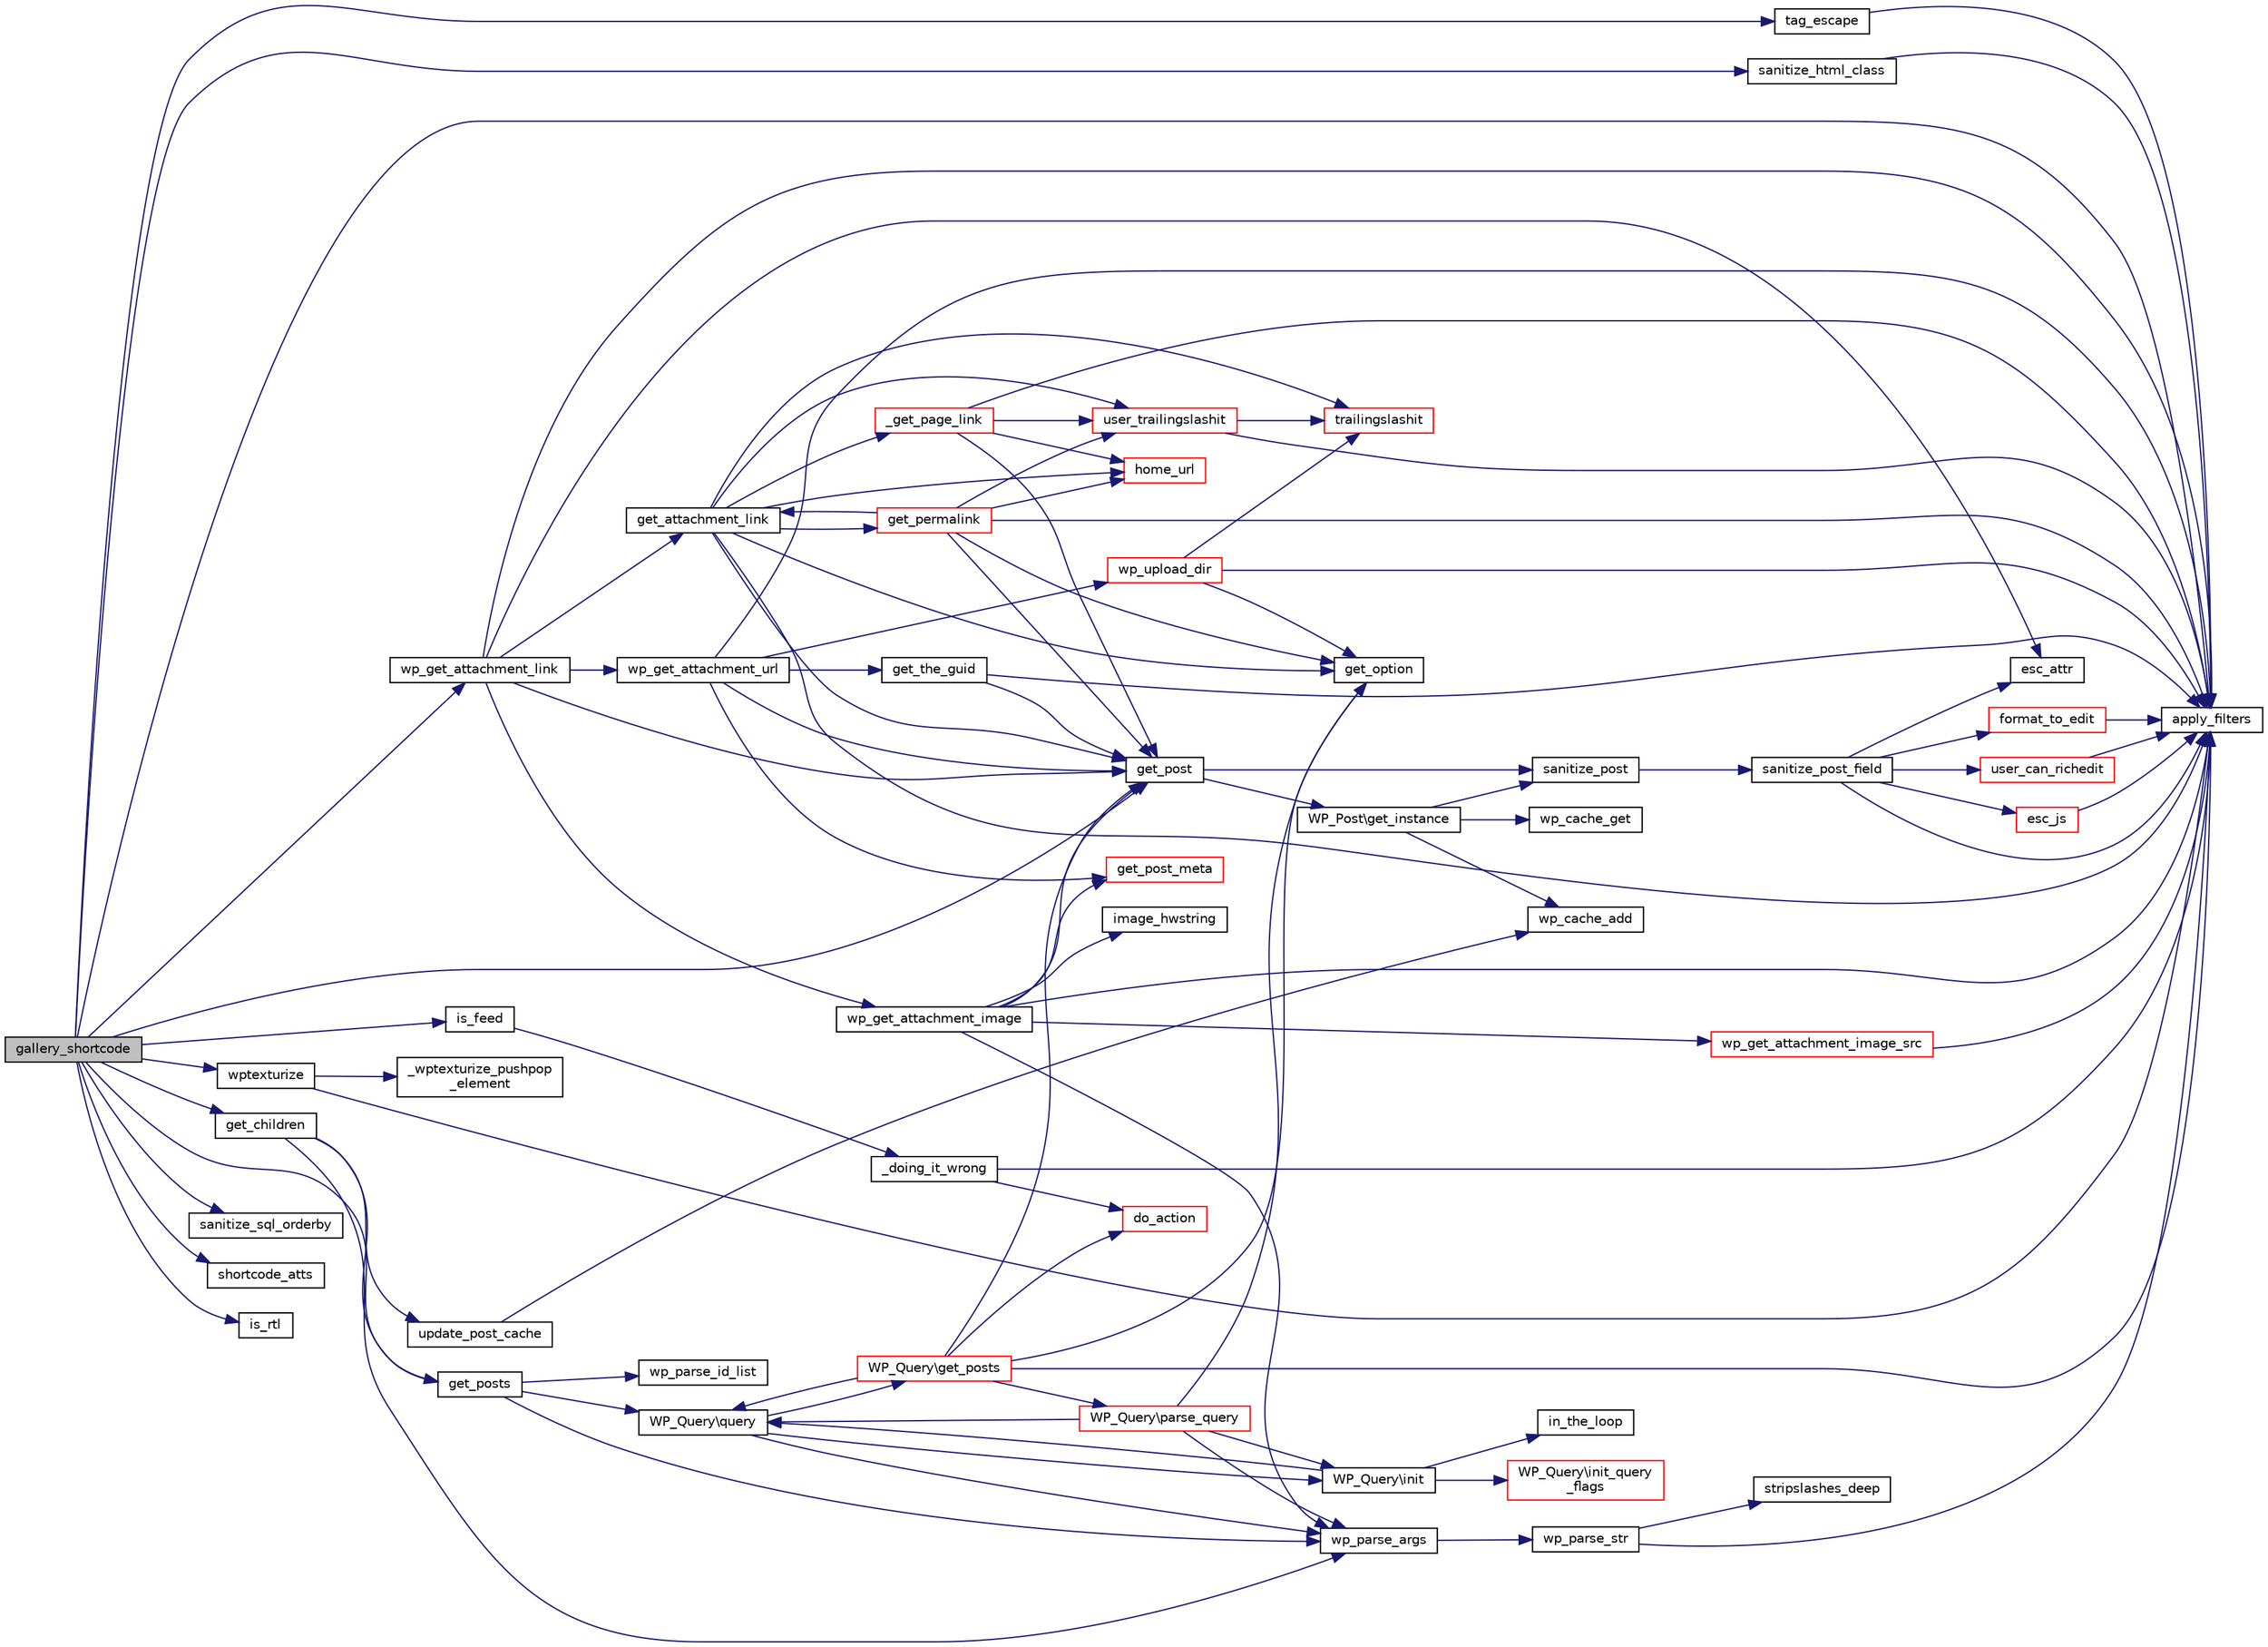 digraph "gallery_shortcode"
{
  edge [fontname="Helvetica",fontsize="10",labelfontname="Helvetica",labelfontsize="10"];
  node [fontname="Helvetica",fontsize="10",shape=record];
  rankdir="LR";
  Node1 [label="gallery_shortcode",height=0.2,width=0.4,color="black", fillcolor="grey75", style="filled", fontcolor="black"];
  Node1 -> Node2 [color="midnightblue",fontsize="10",style="solid",fontname="Helvetica"];
  Node2 [label="get_post",height=0.2,width=0.4,color="black", fillcolor="white", style="filled",URL="$wp-includes_2post_8php.html#a39e30b5bbefa3b21d828591673150b89"];
  Node2 -> Node3 [color="midnightblue",fontsize="10",style="solid",fontname="Helvetica"];
  Node3 [label="sanitize_post",height=0.2,width=0.4,color="black", fillcolor="white", style="filled",URL="$wp-includes_2post_8php.html#a8eebee8e7e751c84f75b5d4da365438c"];
  Node3 -> Node4 [color="midnightblue",fontsize="10",style="solid",fontname="Helvetica"];
  Node4 [label="sanitize_post_field",height=0.2,width=0.4,color="black", fillcolor="white", style="filled",URL="$wp-includes_2post_8php.html#addfb1c1acdc2e6b318105d1ebb537ce8"];
  Node4 -> Node5 [color="midnightblue",fontsize="10",style="solid",fontname="Helvetica"];
  Node5 [label="apply_filters",height=0.2,width=0.4,color="black", fillcolor="white", style="filled",URL="$load-scripts_8php.html#a54639394aa645a2277ea41f3cbd23247"];
  Node4 -> Node6 [color="midnightblue",fontsize="10",style="solid",fontname="Helvetica"];
  Node6 [label="format_to_edit",height=0.2,width=0.4,color="red", fillcolor="white", style="filled",URL="$formatting_8php.html#ab9c822878e20c6d12f6676e419164c10"];
  Node6 -> Node5 [color="midnightblue",fontsize="10",style="solid",fontname="Helvetica"];
  Node4 -> Node7 [color="midnightblue",fontsize="10",style="solid",fontname="Helvetica"];
  Node7 [label="user_can_richedit",height=0.2,width=0.4,color="red", fillcolor="white", style="filled",URL="$general-template_8php.html#abc7e66f079ed375f85bb40888057a3b1"];
  Node7 -> Node5 [color="midnightblue",fontsize="10",style="solid",fontname="Helvetica"];
  Node4 -> Node8 [color="midnightblue",fontsize="10",style="solid",fontname="Helvetica"];
  Node8 [label="esc_attr",height=0.2,width=0.4,color="black", fillcolor="white", style="filled",URL="$load-scripts_8php.html#a0cf0f358a47f49ebdba78be2ed10a41c"];
  Node4 -> Node9 [color="midnightblue",fontsize="10",style="solid",fontname="Helvetica"];
  Node9 [label="esc_js",height=0.2,width=0.4,color="red", fillcolor="white", style="filled",URL="$formatting_8php.html#a0fe22f477c9eafcf9d3805461f249393"];
  Node9 -> Node5 [color="midnightblue",fontsize="10",style="solid",fontname="Helvetica"];
  Node2 -> Node10 [color="midnightblue",fontsize="10",style="solid",fontname="Helvetica"];
  Node10 [label="WP_Post\\get_instance",height=0.2,width=0.4,color="black", fillcolor="white", style="filled",URL="$class_w_p___post.html#aaa48c3381efbd06826faee0b4cd5ba36"];
  Node10 -> Node11 [color="midnightblue",fontsize="10",style="solid",fontname="Helvetica"];
  Node11 [label="wp_cache_get",height=0.2,width=0.4,color="black", fillcolor="white", style="filled",URL="$cache_8php.html#a52d28494b9cb573cc6e70fb1443bc0d9"];
  Node10 -> Node3 [color="midnightblue",fontsize="10",style="solid",fontname="Helvetica"];
  Node10 -> Node12 [color="midnightblue",fontsize="10",style="solid",fontname="Helvetica"];
  Node12 [label="wp_cache_add",height=0.2,width=0.4,color="black", fillcolor="white", style="filled",URL="$cache_8php.html#ac8a445bf911474acff976c696058ec1a"];
  Node1 -> Node5 [color="midnightblue",fontsize="10",style="solid",fontname="Helvetica"];
  Node1 -> Node13 [color="midnightblue",fontsize="10",style="solid",fontname="Helvetica"];
  Node13 [label="sanitize_sql_orderby",height=0.2,width=0.4,color="black", fillcolor="white", style="filled",URL="$formatting_8php.html#a3e004bf10e91486b690205746557a936"];
  Node1 -> Node14 [color="midnightblue",fontsize="10",style="solid",fontname="Helvetica"];
  Node14 [label="shortcode_atts",height=0.2,width=0.4,color="black", fillcolor="white", style="filled",URL="$shortcodes_8php.html#ae5e2071560d2b1e72cb0dfbfa216c55f"];
  Node1 -> Node15 [color="midnightblue",fontsize="10",style="solid",fontname="Helvetica"];
  Node15 [label="get_posts",height=0.2,width=0.4,color="black", fillcolor="white", style="filled",URL="$wp-includes_2post_8php.html#a3ece4f854d9d095786e99ec6eaff50fc"];
  Node15 -> Node16 [color="midnightblue",fontsize="10",style="solid",fontname="Helvetica"];
  Node16 [label="wp_parse_args",height=0.2,width=0.4,color="black", fillcolor="white", style="filled",URL="$wp-includes_2functions_8php.html#aa3f6fdf5e7702fdd93e84301ea7987aa"];
  Node16 -> Node17 [color="midnightblue",fontsize="10",style="solid",fontname="Helvetica"];
  Node17 [label="wp_parse_str",height=0.2,width=0.4,color="black", fillcolor="white", style="filled",URL="$formatting_8php.html#a17647ed96ed8c87e16b1af5b63fb2cb8"];
  Node17 -> Node18 [color="midnightblue",fontsize="10",style="solid",fontname="Helvetica"];
  Node18 [label="stripslashes_deep",height=0.2,width=0.4,color="black", fillcolor="white", style="filled",URL="$formatting_8php.html#a3b974f63529424e457b55f009a795461"];
  Node17 -> Node5 [color="midnightblue",fontsize="10",style="solid",fontname="Helvetica"];
  Node15 -> Node19 [color="midnightblue",fontsize="10",style="solid",fontname="Helvetica"];
  Node19 [label="wp_parse_id_list",height=0.2,width=0.4,color="black", fillcolor="white", style="filled",URL="$wp-includes_2functions_8php.html#a3f57270fd0a595752ee3af106b73f70e"];
  Node15 -> Node20 [color="midnightblue",fontsize="10",style="solid",fontname="Helvetica"];
  Node20 [label="WP_Query\\query",height=0.2,width=0.4,color="black", fillcolor="white", style="filled",URL="$class_w_p___query.html#ac9fddec3f6bd1db128887a1b211d90f0"];
  Node20 -> Node21 [color="midnightblue",fontsize="10",style="solid",fontname="Helvetica"];
  Node21 [label="WP_Query\\init",height=0.2,width=0.4,color="black", fillcolor="white", style="filled",URL="$class_w_p___query.html#a4be4055f3361d4800e16bc2e2e38cda6"];
  Node21 -> Node20 [color="midnightblue",fontsize="10",style="solid",fontname="Helvetica"];
  Node21 -> Node22 [color="midnightblue",fontsize="10",style="solid",fontname="Helvetica"];
  Node22 [label="in_the_loop",height=0.2,width=0.4,color="black", fillcolor="white", style="filled",URL="$query_8php.html#afb1cbf68d19191df46f872316d38a2d0"];
  Node21 -> Node23 [color="midnightblue",fontsize="10",style="solid",fontname="Helvetica"];
  Node23 [label="WP_Query\\init_query\l_flags",height=0.2,width=0.4,color="red", fillcolor="white", style="filled",URL="$class_w_p___query.html#ab99777f0cdba16a13cf72441f3ace44e"];
  Node20 -> Node16 [color="midnightblue",fontsize="10",style="solid",fontname="Helvetica"];
  Node20 -> Node24 [color="midnightblue",fontsize="10",style="solid",fontname="Helvetica"];
  Node24 [label="WP_Query\\get_posts",height=0.2,width=0.4,color="red", fillcolor="white", style="filled",URL="$class_w_p___query.html#a6ebe3cfaf233a9ee05b50366b31deb3b"];
  Node24 -> Node25 [color="midnightblue",fontsize="10",style="solid",fontname="Helvetica"];
  Node25 [label="WP_Query\\parse_query",height=0.2,width=0.4,color="red", fillcolor="white", style="filled",URL="$class_w_p___query.html#a25312fea9d29325ec29fdbfdaa843e7f"];
  Node25 -> Node21 [color="midnightblue",fontsize="10",style="solid",fontname="Helvetica"];
  Node25 -> Node20 [color="midnightblue",fontsize="10",style="solid",fontname="Helvetica"];
  Node25 -> Node16 [color="midnightblue",fontsize="10",style="solid",fontname="Helvetica"];
  Node25 -> Node26 [color="midnightblue",fontsize="10",style="solid",fontname="Helvetica"];
  Node26 [label="get_option",height=0.2,width=0.4,color="black", fillcolor="white", style="filled",URL="$load-scripts_8php.html#aaf1220eff85fdd291725eabf743b2ed3"];
  Node24 -> Node26 [color="midnightblue",fontsize="10",style="solid",fontname="Helvetica"];
  Node24 -> Node20 [color="midnightblue",fontsize="10",style="solid",fontname="Helvetica"];
  Node24 -> Node2 [color="midnightblue",fontsize="10",style="solid",fontname="Helvetica"];
  Node24 -> Node27 [color="midnightblue",fontsize="10",style="solid",fontname="Helvetica"];
  Node27 [label="do_action",height=0.2,width=0.4,color="red", fillcolor="white", style="filled",URL="$wp-includes_2plugin_8php.html#aed75045b0b4572e55462b37b063a77cc"];
  Node24 -> Node5 [color="midnightblue",fontsize="10",style="solid",fontname="Helvetica"];
  Node1 -> Node28 [color="midnightblue",fontsize="10",style="solid",fontname="Helvetica"];
  Node28 [label="get_children",height=0.2,width=0.4,color="black", fillcolor="white", style="filled",URL="$wp-includes_2post_8php.html#aca886d1dfaeca8e018a21bb845ac8e2c"];
  Node28 -> Node16 [color="midnightblue",fontsize="10",style="solid",fontname="Helvetica"];
  Node28 -> Node15 [color="midnightblue",fontsize="10",style="solid",fontname="Helvetica"];
  Node28 -> Node29 [color="midnightblue",fontsize="10",style="solid",fontname="Helvetica"];
  Node29 [label="update_post_cache",height=0.2,width=0.4,color="black", fillcolor="white", style="filled",URL="$wp-includes_2post_8php.html#af1d5a6c2384f01b61f3d8579d147f818"];
  Node29 -> Node12 [color="midnightblue",fontsize="10",style="solid",fontname="Helvetica"];
  Node1 -> Node30 [color="midnightblue",fontsize="10",style="solid",fontname="Helvetica"];
  Node30 [label="is_feed",height=0.2,width=0.4,color="black", fillcolor="white", style="filled",URL="$query_8php.html#a773ca26a046b5b52939186ccdab77270"];
  Node30 -> Node31 [color="midnightblue",fontsize="10",style="solid",fontname="Helvetica"];
  Node31 [label="_doing_it_wrong",height=0.2,width=0.4,color="black", fillcolor="white", style="filled",URL="$wp-includes_2functions_8php.html#a049c0406648c2a00fce310c517b09cbb"];
  Node31 -> Node27 [color="midnightblue",fontsize="10",style="solid",fontname="Helvetica"];
  Node31 -> Node5 [color="midnightblue",fontsize="10",style="solid",fontname="Helvetica"];
  Node1 -> Node32 [color="midnightblue",fontsize="10",style="solid",fontname="Helvetica"];
  Node32 [label="wp_get_attachment_link",height=0.2,width=0.4,color="black", fillcolor="white", style="filled",URL="$post-template_8php.html#aad2234d9075f2bf00d5b79ca3dc8535d"];
  Node32 -> Node2 [color="midnightblue",fontsize="10",style="solid",fontname="Helvetica"];
  Node32 -> Node33 [color="midnightblue",fontsize="10",style="solid",fontname="Helvetica"];
  Node33 [label="wp_get_attachment_url",height=0.2,width=0.4,color="black", fillcolor="white", style="filled",URL="$wp-includes_2post_8php.html#a4178b3d59d8ab3a058de6e24fa056697"];
  Node33 -> Node2 [color="midnightblue",fontsize="10",style="solid",fontname="Helvetica"];
  Node33 -> Node34 [color="midnightblue",fontsize="10",style="solid",fontname="Helvetica"];
  Node34 [label="get_post_meta",height=0.2,width=0.4,color="red", fillcolor="white", style="filled",URL="$wp-includes_2post_8php.html#a5ac8d9eefeeb2ac8b45650a335971b81"];
  Node33 -> Node35 [color="midnightblue",fontsize="10",style="solid",fontname="Helvetica"];
  Node35 [label="wp_upload_dir",height=0.2,width=0.4,color="red", fillcolor="white", style="filled",URL="$wp-includes_2functions_8php.html#a56ac642deeb8d6695877aade6e77ee62"];
  Node35 -> Node26 [color="midnightblue",fontsize="10",style="solid",fontname="Helvetica"];
  Node35 -> Node36 [color="midnightblue",fontsize="10",style="solid",fontname="Helvetica"];
  Node36 [label="trailingslashit",height=0.2,width=0.4,color="red", fillcolor="white", style="filled",URL="$formatting_8php.html#a996c0584f3d97040938ef0073352c114"];
  Node35 -> Node5 [color="midnightblue",fontsize="10",style="solid",fontname="Helvetica"];
  Node33 -> Node37 [color="midnightblue",fontsize="10",style="solid",fontname="Helvetica"];
  Node37 [label="get_the_guid",height=0.2,width=0.4,color="black", fillcolor="white", style="filled",URL="$post-template_8php.html#a6dc65f3476352b437d3c16d821d3df12"];
  Node37 -> Node2 [color="midnightblue",fontsize="10",style="solid",fontname="Helvetica"];
  Node37 -> Node5 [color="midnightblue",fontsize="10",style="solid",fontname="Helvetica"];
  Node33 -> Node5 [color="midnightblue",fontsize="10",style="solid",fontname="Helvetica"];
  Node32 -> Node38 [color="midnightblue",fontsize="10",style="solid",fontname="Helvetica"];
  Node38 [label="get_attachment_link",height=0.2,width=0.4,color="black", fillcolor="white", style="filled",URL="$link-template_8php.html#a5338c142d6cf827c81bbc8a12d73224c"];
  Node38 -> Node2 [color="midnightblue",fontsize="10",style="solid",fontname="Helvetica"];
  Node38 -> Node39 [color="midnightblue",fontsize="10",style="solid",fontname="Helvetica"];
  Node39 [label="_get_page_link",height=0.2,width=0.4,color="red", fillcolor="white", style="filled",URL="$link-template_8php.html#aa976f76e91216ba956542ed5b0378d53"];
  Node39 -> Node2 [color="midnightblue",fontsize="10",style="solid",fontname="Helvetica"];
  Node39 -> Node40 [color="midnightblue",fontsize="10",style="solid",fontname="Helvetica"];
  Node40 [label="home_url",height=0.2,width=0.4,color="red", fillcolor="white", style="filled",URL="$link-template_8php.html#a85adfe3cfd69ffdcb17d9960fe9ed830"];
  Node39 -> Node41 [color="midnightblue",fontsize="10",style="solid",fontname="Helvetica"];
  Node41 [label="user_trailingslashit",height=0.2,width=0.4,color="red", fillcolor="white", style="filled",URL="$link-template_8php.html#a359dce6823e3066591e8381e82dbade1"];
  Node41 -> Node36 [color="midnightblue",fontsize="10",style="solid",fontname="Helvetica"];
  Node41 -> Node5 [color="midnightblue",fontsize="10",style="solid",fontname="Helvetica"];
  Node39 -> Node5 [color="midnightblue",fontsize="10",style="solid",fontname="Helvetica"];
  Node38 -> Node42 [color="midnightblue",fontsize="10",style="solid",fontname="Helvetica"];
  Node42 [label="get_permalink",height=0.2,width=0.4,color="red", fillcolor="white", style="filled",URL="$link-template_8php.html#a79b798d609e7c891cee471adea3a2376"];
  Node42 -> Node2 [color="midnightblue",fontsize="10",style="solid",fontname="Helvetica"];
  Node42 -> Node38 [color="midnightblue",fontsize="10",style="solid",fontname="Helvetica"];
  Node42 -> Node26 [color="midnightblue",fontsize="10",style="solid",fontname="Helvetica"];
  Node42 -> Node5 [color="midnightblue",fontsize="10",style="solid",fontname="Helvetica"];
  Node42 -> Node40 [color="midnightblue",fontsize="10",style="solid",fontname="Helvetica"];
  Node42 -> Node41 [color="midnightblue",fontsize="10",style="solid",fontname="Helvetica"];
  Node38 -> Node26 [color="midnightblue",fontsize="10",style="solid",fontname="Helvetica"];
  Node38 -> Node41 [color="midnightblue",fontsize="10",style="solid",fontname="Helvetica"];
  Node38 -> Node36 [color="midnightblue",fontsize="10",style="solid",fontname="Helvetica"];
  Node38 -> Node40 [color="midnightblue",fontsize="10",style="solid",fontname="Helvetica"];
  Node38 -> Node5 [color="midnightblue",fontsize="10",style="solid",fontname="Helvetica"];
  Node32 -> Node8 [color="midnightblue",fontsize="10",style="solid",fontname="Helvetica"];
  Node32 -> Node43 [color="midnightblue",fontsize="10",style="solid",fontname="Helvetica"];
  Node43 [label="wp_get_attachment_image",height=0.2,width=0.4,color="black", fillcolor="white", style="filled",URL="$wp-includes_2media_8php.html#a57bf956f73e9b1ed18235515b34b0028"];
  Node43 -> Node44 [color="midnightblue",fontsize="10",style="solid",fontname="Helvetica"];
  Node44 [label="wp_get_attachment_image_src",height=0.2,width=0.4,color="red", fillcolor="white", style="filled",URL="$wp-includes_2media_8php.html#a389c8d47be58ba8d0fc2e04a9144e20b"];
  Node44 -> Node5 [color="midnightblue",fontsize="10",style="solid",fontname="Helvetica"];
  Node43 -> Node45 [color="midnightblue",fontsize="10",style="solid",fontname="Helvetica"];
  Node45 [label="image_hwstring",height=0.2,width=0.4,color="black", fillcolor="white", style="filled",URL="$wp-includes_2media_8php.html#a3f09038c451c672df583152f41eba089"];
  Node43 -> Node2 [color="midnightblue",fontsize="10",style="solid",fontname="Helvetica"];
  Node43 -> Node34 [color="midnightblue",fontsize="10",style="solid",fontname="Helvetica"];
  Node43 -> Node16 [color="midnightblue",fontsize="10",style="solid",fontname="Helvetica"];
  Node43 -> Node5 [color="midnightblue",fontsize="10",style="solid",fontname="Helvetica"];
  Node32 -> Node5 [color="midnightblue",fontsize="10",style="solid",fontname="Helvetica"];
  Node1 -> Node46 [color="midnightblue",fontsize="10",style="solid",fontname="Helvetica"];
  Node46 [label="tag_escape",height=0.2,width=0.4,color="black", fillcolor="white", style="filled",URL="$formatting_8php.html#a37f8f93d91fa6ae4d84f9ae16c6b9da4"];
  Node46 -> Node5 [color="midnightblue",fontsize="10",style="solid",fontname="Helvetica"];
  Node1 -> Node47 [color="midnightblue",fontsize="10",style="solid",fontname="Helvetica"];
  Node47 [label="is_rtl",height=0.2,width=0.4,color="black", fillcolor="white", style="filled",URL="$locale_8php.html#a1959c399b8e33faab98e8f13ac9713c9"];
  Node1 -> Node48 [color="midnightblue",fontsize="10",style="solid",fontname="Helvetica"];
  Node48 [label="sanitize_html_class",height=0.2,width=0.4,color="black", fillcolor="white", style="filled",URL="$formatting_8php.html#a2bc33da45213e916ae116bfc7cc0649a"];
  Node48 -> Node5 [color="midnightblue",fontsize="10",style="solid",fontname="Helvetica"];
  Node1 -> Node49 [color="midnightblue",fontsize="10",style="solid",fontname="Helvetica"];
  Node49 [label="wptexturize",height=0.2,width=0.4,color="black", fillcolor="white", style="filled",URL="$formatting_8php.html#ad1064c6893dcf8941fcb8ae0de889ff8"];
  Node49 -> Node5 [color="midnightblue",fontsize="10",style="solid",fontname="Helvetica"];
  Node49 -> Node50 [color="midnightblue",fontsize="10",style="solid",fontname="Helvetica"];
  Node50 [label="_wptexturize_pushpop\l_element",height=0.2,width=0.4,color="black", fillcolor="white", style="filled",URL="$formatting_8php.html#a06cb3df1532986e47de05544333c637d"];
}
